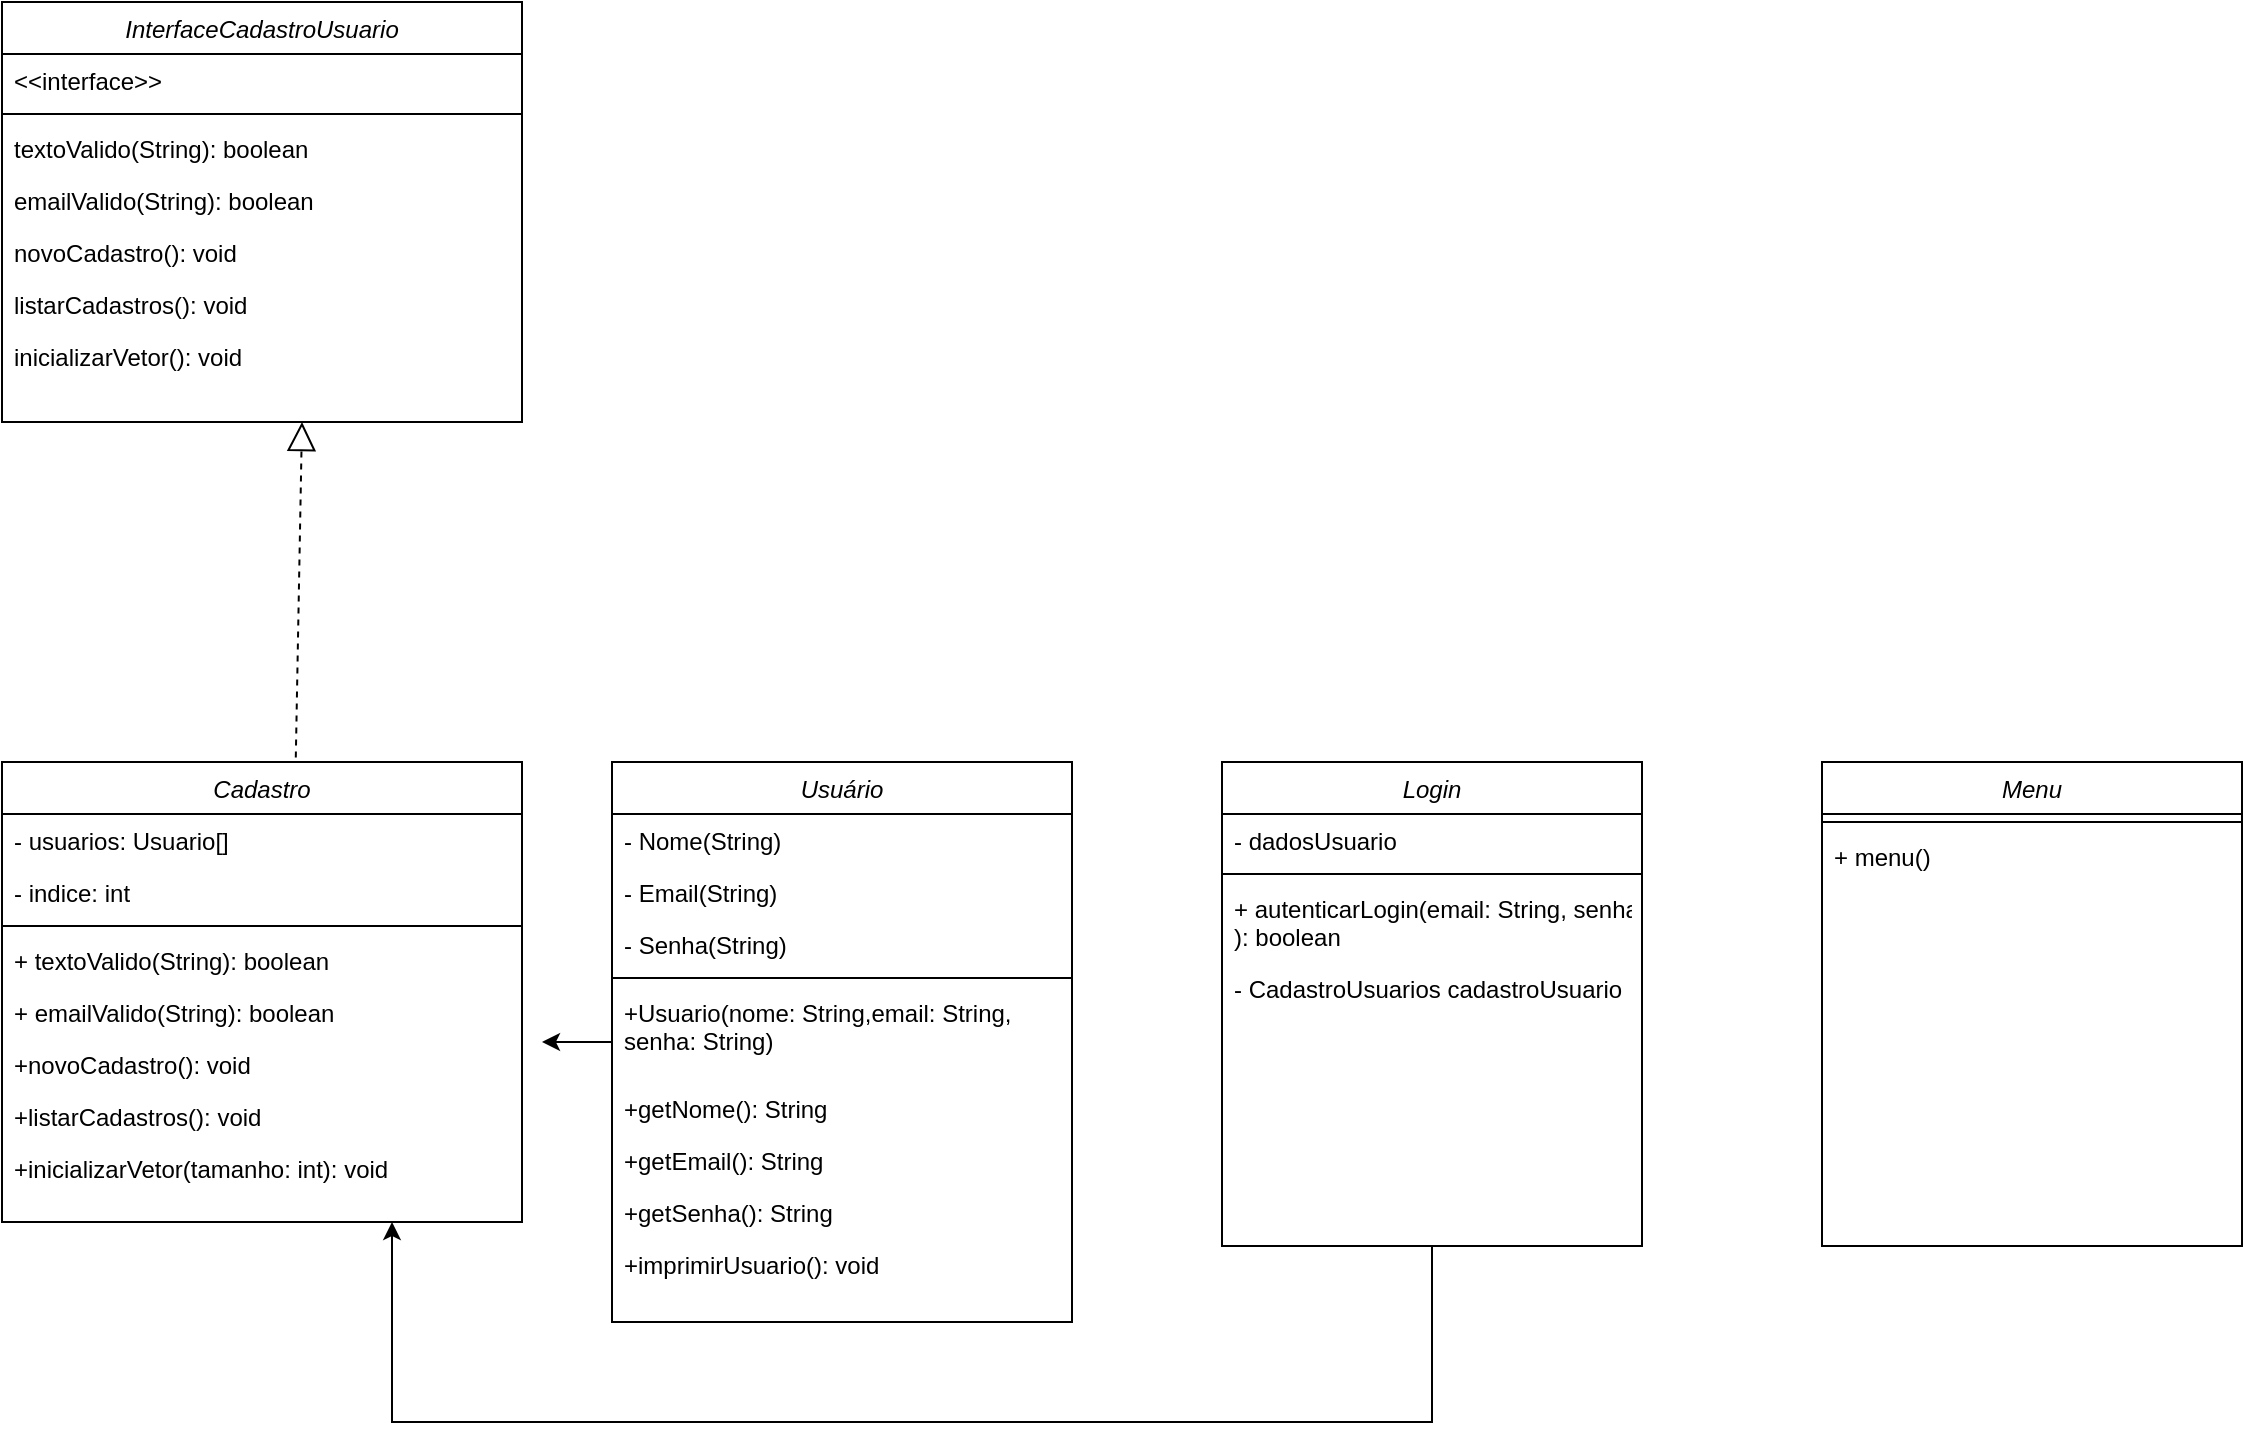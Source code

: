 <mxfile version="22.1.2" type="device">
  <diagram id="C5RBs43oDa-KdzZeNtuy" name="Page-1">
    <mxGraphModel dx="2518" dy="1685" grid="1" gridSize="10" guides="1" tooltips="1" connect="1" arrows="1" fold="1" page="1" pageScale="1" pageWidth="827" pageHeight="1169" math="0" shadow="0">
      <root>
        <mxCell id="WIyWlLk6GJQsqaUBKTNV-0" />
        <mxCell id="WIyWlLk6GJQsqaUBKTNV-1" parent="WIyWlLk6GJQsqaUBKTNV-0" />
        <mxCell id="zkfFHV4jXpPFQw0GAbJ--0" value="Cadastro" style="swimlane;fontStyle=2;align=center;verticalAlign=top;childLayout=stackLayout;horizontal=1;startSize=26;horizontalStack=0;resizeParent=1;resizeLast=0;collapsible=1;marginBottom=0;rounded=0;shadow=0;strokeWidth=1;" parent="WIyWlLk6GJQsqaUBKTNV-1" vertex="1">
          <mxGeometry x="-1200" y="-260" width="260" height="230" as="geometry">
            <mxRectangle x="220" y="120" width="160" height="26" as="alternateBounds" />
          </mxGeometry>
        </mxCell>
        <mxCell id="XUiiGIxk28SAluFO00oO-0" value="- usuarios: Usuario[]" style="text;align=left;verticalAlign=top;spacingLeft=4;spacingRight=4;overflow=hidden;rotatable=0;points=[[0,0.5],[1,0.5]];portConstraint=eastwest;" parent="zkfFHV4jXpPFQw0GAbJ--0" vertex="1">
          <mxGeometry y="26" width="260" height="26" as="geometry" />
        </mxCell>
        <mxCell id="USSRfCAmJgA2klpZg1Yb-32" value="- indice: int" style="text;align=left;verticalAlign=top;spacingLeft=4;spacingRight=4;overflow=hidden;rotatable=0;points=[[0,0.5],[1,0.5]];portConstraint=eastwest;" parent="zkfFHV4jXpPFQw0GAbJ--0" vertex="1">
          <mxGeometry y="52" width="260" height="26" as="geometry" />
        </mxCell>
        <mxCell id="zkfFHV4jXpPFQw0GAbJ--4" value="" style="line;html=1;strokeWidth=1;align=left;verticalAlign=middle;spacingTop=-1;spacingLeft=3;spacingRight=3;rotatable=0;labelPosition=right;points=[];portConstraint=eastwest;" parent="zkfFHV4jXpPFQw0GAbJ--0" vertex="1">
          <mxGeometry y="78" width="260" height="8" as="geometry" />
        </mxCell>
        <mxCell id="GG3q1oZYYO-eyoU6t2AH-8" value="+ textoValido(String): boolean" style="text;align=left;verticalAlign=top;spacingLeft=4;spacingRight=4;overflow=hidden;rotatable=0;points=[[0,0.5],[1,0.5]];portConstraint=eastwest;" parent="zkfFHV4jXpPFQw0GAbJ--0" vertex="1">
          <mxGeometry y="86" width="260" height="26" as="geometry" />
        </mxCell>
        <mxCell id="GG3q1oZYYO-eyoU6t2AH-9" value="+ emailValido(String): boolean" style="text;align=left;verticalAlign=top;spacingLeft=4;spacingRight=4;overflow=hidden;rotatable=0;points=[[0,0.5],[1,0.5]];portConstraint=eastwest;" parent="zkfFHV4jXpPFQw0GAbJ--0" vertex="1">
          <mxGeometry y="112" width="260" height="26" as="geometry" />
        </mxCell>
        <mxCell id="GG3q1oZYYO-eyoU6t2AH-0" value="+novoCadastro(): void" style="text;align=left;verticalAlign=top;spacingLeft=4;spacingRight=4;overflow=hidden;rotatable=0;points=[[0,0.5],[1,0.5]];portConstraint=eastwest;" parent="zkfFHV4jXpPFQw0GAbJ--0" vertex="1">
          <mxGeometry y="138" width="260" height="26" as="geometry" />
        </mxCell>
        <mxCell id="GG3q1oZYYO-eyoU6t2AH-6" value="+listarCadastros(): void" style="text;align=left;verticalAlign=top;spacingLeft=4;spacingRight=4;overflow=hidden;rotatable=0;points=[[0,0.5],[1,0.5]];portConstraint=eastwest;" parent="zkfFHV4jXpPFQw0GAbJ--0" vertex="1">
          <mxGeometry y="164" width="260" height="26" as="geometry" />
        </mxCell>
        <mxCell id="GG3q1oZYYO-eyoU6t2AH-7" value="+inicializarVetor(tamanho: int): void" style="text;align=left;verticalAlign=top;spacingLeft=4;spacingRight=4;overflow=hidden;rotatable=0;points=[[0,0.5],[1,0.5]];portConstraint=eastwest;" parent="zkfFHV4jXpPFQw0GAbJ--0" vertex="1">
          <mxGeometry y="190" width="260" height="26" as="geometry" />
        </mxCell>
        <mxCell id="USSRfCAmJgA2klpZg1Yb-30" style="edgeStyle=orthogonalEdgeStyle;rounded=0;orthogonalLoop=1;jettySize=auto;html=1;entryX=0.75;entryY=1;entryDx=0;entryDy=0;exitX=0.5;exitY=1;exitDx=0;exitDy=0;" parent="WIyWlLk6GJQsqaUBKTNV-1" source="vO6bte5P6fVaf8OraEw8-62" target="zkfFHV4jXpPFQw0GAbJ--0" edge="1">
          <mxGeometry relative="1" as="geometry">
            <Array as="points">
              <mxPoint x="-485" y="70" />
              <mxPoint x="-1005" y="70" />
            </Array>
          </mxGeometry>
        </mxCell>
        <mxCell id="vO6bte5P6fVaf8OraEw8-62" value="Login" style="swimlane;fontStyle=2;align=center;verticalAlign=top;childLayout=stackLayout;horizontal=1;startSize=26;horizontalStack=0;resizeParent=1;resizeLast=0;collapsible=1;marginBottom=0;rounded=0;shadow=0;strokeWidth=1;" parent="WIyWlLk6GJQsqaUBKTNV-1" vertex="1">
          <mxGeometry x="-590" y="-260" width="210" height="242" as="geometry">
            <mxRectangle x="220" y="120" width="160" height="26" as="alternateBounds" />
          </mxGeometry>
        </mxCell>
        <mxCell id="vO6bte5P6fVaf8OraEw8-65" value="- dadosUsuario" style="text;align=left;verticalAlign=top;spacingLeft=4;spacingRight=4;overflow=hidden;rotatable=0;points=[[0,0.5],[1,0.5]];portConstraint=eastwest;rounded=0;shadow=0;html=0;" parent="vO6bte5P6fVaf8OraEw8-62" vertex="1">
          <mxGeometry y="26" width="210" height="26" as="geometry" />
        </mxCell>
        <mxCell id="vO6bte5P6fVaf8OraEw8-68" value="" style="line;html=1;strokeWidth=1;align=left;verticalAlign=middle;spacingTop=-1;spacingLeft=3;spacingRight=3;rotatable=0;labelPosition=right;points=[];portConstraint=eastwest;" parent="vO6bte5P6fVaf8OraEw8-62" vertex="1">
          <mxGeometry y="52" width="210" height="8" as="geometry" />
        </mxCell>
        <mxCell id="USSRfCAmJgA2klpZg1Yb-27" value="+ autenticarLogin(email: String, senha: String&#xa;): boolean" style="text;align=left;verticalAlign=top;spacingLeft=4;spacingRight=4;overflow=hidden;rotatable=0;points=[[0,0.5],[1,0.5]];portConstraint=eastwest;" parent="vO6bte5P6fVaf8OraEw8-62" vertex="1">
          <mxGeometry y="60" width="210" height="40" as="geometry" />
        </mxCell>
        <mxCell id="USSRfCAmJgA2klpZg1Yb-31" value="- CadastroUsuarios cadastroUsuario" style="text;align=left;verticalAlign=top;spacingLeft=4;spacingRight=4;overflow=hidden;rotatable=0;points=[[0,0.5],[1,0.5]];portConstraint=eastwest;rounded=0;shadow=0;html=0;" parent="vO6bte5P6fVaf8OraEw8-62" vertex="1">
          <mxGeometry y="100" width="210" height="26" as="geometry" />
        </mxCell>
        <mxCell id="USSRfCAmJgA2klpZg1Yb-34" style="edgeStyle=orthogonalEdgeStyle;rounded=0;orthogonalLoop=1;jettySize=auto;html=1;" parent="WIyWlLk6GJQsqaUBKTNV-1" source="RRiCUq7LswIq6vOD2NSr-2" edge="1">
          <mxGeometry relative="1" as="geometry">
            <mxPoint x="-930" y="-120" as="targetPoint" />
          </mxGeometry>
        </mxCell>
        <mxCell id="RRiCUq7LswIq6vOD2NSr-2" value="Usuário" style="swimlane;fontStyle=2;align=center;verticalAlign=top;childLayout=stackLayout;horizontal=1;startSize=26;horizontalStack=0;resizeParent=1;resizeLast=0;collapsible=1;marginBottom=0;rounded=0;shadow=0;strokeWidth=1;" parent="WIyWlLk6GJQsqaUBKTNV-1" vertex="1">
          <mxGeometry x="-895" y="-260" width="230" height="280" as="geometry">
            <mxRectangle x="220" y="120" width="160" height="26" as="alternateBounds" />
          </mxGeometry>
        </mxCell>
        <mxCell id="zkfFHV4jXpPFQw0GAbJ--2" value="- Nome(String)" style="text;align=left;verticalAlign=top;spacingLeft=4;spacingRight=4;overflow=hidden;rotatable=0;points=[[0,0.5],[1,0.5]];portConstraint=eastwest;rounded=0;shadow=0;html=0;" parent="RRiCUq7LswIq6vOD2NSr-2" vertex="1">
          <mxGeometry y="26" width="230" height="26" as="geometry" />
        </mxCell>
        <mxCell id="zkfFHV4jXpPFQw0GAbJ--3" value="- Email(String)" style="text;align=left;verticalAlign=top;spacingLeft=4;spacingRight=4;overflow=hidden;rotatable=0;points=[[0,0.5],[1,0.5]];portConstraint=eastwest;rounded=0;shadow=0;html=0;" parent="RRiCUq7LswIq6vOD2NSr-2" vertex="1">
          <mxGeometry y="52" width="230" height="26" as="geometry" />
        </mxCell>
        <mxCell id="zkfFHV4jXpPFQw0GAbJ--5" value="- Senha(String)" style="text;align=left;verticalAlign=top;spacingLeft=4;spacingRight=4;overflow=hidden;rotatable=0;points=[[0,0.5],[1,0.5]];portConstraint=eastwest;" parent="RRiCUq7LswIq6vOD2NSr-2" vertex="1">
          <mxGeometry y="78" width="230" height="26" as="geometry" />
        </mxCell>
        <mxCell id="RRiCUq7LswIq6vOD2NSr-8" value="" style="line;html=1;strokeWidth=1;align=left;verticalAlign=middle;spacingTop=-1;spacingLeft=3;spacingRight=3;rotatable=0;labelPosition=right;points=[];portConstraint=eastwest;" parent="RRiCUq7LswIq6vOD2NSr-2" vertex="1">
          <mxGeometry y="104" width="230" height="8" as="geometry" />
        </mxCell>
        <mxCell id="RRiCUq7LswIq6vOD2NSr-13" value="+Usuario(nome: String,email: String, &#xa;senha: String)" style="text;align=left;verticalAlign=top;spacingLeft=4;spacingRight=4;overflow=hidden;rotatable=0;points=[[0,0.5],[1,0.5]];portConstraint=eastwest;" parent="RRiCUq7LswIq6vOD2NSr-2" vertex="1">
          <mxGeometry y="112" width="230" height="48" as="geometry" />
        </mxCell>
        <mxCell id="LeGBavSCycd82oRkODIM-1" value="+getNome(): String" style="text;align=left;verticalAlign=top;spacingLeft=4;spacingRight=4;overflow=hidden;rotatable=0;points=[[0,0.5],[1,0.5]];portConstraint=eastwest;" parent="RRiCUq7LswIq6vOD2NSr-2" vertex="1">
          <mxGeometry y="160" width="230" height="26" as="geometry" />
        </mxCell>
        <mxCell id="LeGBavSCycd82oRkODIM-0" value="+getEmail(): String" style="text;align=left;verticalAlign=top;spacingLeft=4;spacingRight=4;overflow=hidden;rotatable=0;points=[[0,0.5],[1,0.5]];portConstraint=eastwest;" parent="RRiCUq7LswIq6vOD2NSr-2" vertex="1">
          <mxGeometry y="186" width="230" height="26" as="geometry" />
        </mxCell>
        <mxCell id="LeGBavSCycd82oRkODIM-2" value="+getSenha(): String" style="text;align=left;verticalAlign=top;spacingLeft=4;spacingRight=4;overflow=hidden;rotatable=0;points=[[0,0.5],[1,0.5]];portConstraint=eastwest;" parent="RRiCUq7LswIq6vOD2NSr-2" vertex="1">
          <mxGeometry y="212" width="230" height="26" as="geometry" />
        </mxCell>
        <mxCell id="GG3q1oZYYO-eyoU6t2AH-11" value="+imprimirUsuario(): void" style="text;align=left;verticalAlign=top;spacingLeft=4;spacingRight=4;overflow=hidden;rotatable=0;points=[[0,0.5],[1,0.5]];portConstraint=eastwest;" parent="RRiCUq7LswIq6vOD2NSr-2" vertex="1">
          <mxGeometry y="238" width="230" height="26" as="geometry" />
        </mxCell>
        <mxCell id="sShgJDq4AGpxZ46ICo3--0" value="InterfaceCadastroUsuario&#xa;" style="swimlane;fontStyle=2;align=center;verticalAlign=top;childLayout=stackLayout;horizontal=1;startSize=26;horizontalStack=0;resizeParent=1;resizeLast=0;collapsible=1;marginBottom=0;rounded=0;shadow=0;strokeWidth=1;" parent="WIyWlLk6GJQsqaUBKTNV-1" vertex="1">
          <mxGeometry x="-1200" y="-640" width="260" height="210" as="geometry">
            <mxRectangle x="220" y="120" width="160" height="26" as="alternateBounds" />
          </mxGeometry>
        </mxCell>
        <mxCell id="sShgJDq4AGpxZ46ICo3--1" value="&lt;&lt;interface&gt;&gt; " style="text;align=left;verticalAlign=top;spacingLeft=4;spacingRight=4;overflow=hidden;rotatable=0;points=[[0,0.5],[1,0.5]];portConstraint=eastwest;rounded=0;shadow=0;html=0;" parent="sShgJDq4AGpxZ46ICo3--0" vertex="1">
          <mxGeometry y="26" width="260" height="26" as="geometry" />
        </mxCell>
        <mxCell id="sShgJDq4AGpxZ46ICo3--4" value="" style="line;html=1;strokeWidth=1;align=left;verticalAlign=middle;spacingTop=-1;spacingLeft=3;spacingRight=3;rotatable=0;labelPosition=right;points=[];portConstraint=eastwest;" parent="sShgJDq4AGpxZ46ICo3--0" vertex="1">
          <mxGeometry y="52" width="260" height="8" as="geometry" />
        </mxCell>
        <mxCell id="sShgJDq4AGpxZ46ICo3--6" value="textoValido(String): boolean" style="text;align=left;verticalAlign=top;spacingLeft=4;spacingRight=4;overflow=hidden;rotatable=0;points=[[0,0.5],[1,0.5]];portConstraint=eastwest;" parent="sShgJDq4AGpxZ46ICo3--0" vertex="1">
          <mxGeometry y="60" width="260" height="26" as="geometry" />
        </mxCell>
        <mxCell id="sShgJDq4AGpxZ46ICo3--7" value="emailValido(String): boolean" style="text;align=left;verticalAlign=top;spacingLeft=4;spacingRight=4;overflow=hidden;rotatable=0;points=[[0,0.5],[1,0.5]];portConstraint=eastwest;" parent="sShgJDq4AGpxZ46ICo3--0" vertex="1">
          <mxGeometry y="86" width="260" height="26" as="geometry" />
        </mxCell>
        <mxCell id="sShgJDq4AGpxZ46ICo3--9" value="novoCadastro(): void" style="text;align=left;verticalAlign=top;spacingLeft=4;spacingRight=4;overflow=hidden;rotatable=0;points=[[0,0.5],[1,0.5]];portConstraint=eastwest;" parent="sShgJDq4AGpxZ46ICo3--0" vertex="1">
          <mxGeometry y="112" width="260" height="26" as="geometry" />
        </mxCell>
        <mxCell id="sShgJDq4AGpxZ46ICo3--11" value="listarCadastros(): void" style="text;align=left;verticalAlign=top;spacingLeft=4;spacingRight=4;overflow=hidden;rotatable=0;points=[[0,0.5],[1,0.5]];portConstraint=eastwest;" parent="sShgJDq4AGpxZ46ICo3--0" vertex="1">
          <mxGeometry y="138" width="260" height="26" as="geometry" />
        </mxCell>
        <mxCell id="USSRfCAmJgA2klpZg1Yb-12" value="inicializarVetor(): void" style="text;align=left;verticalAlign=top;spacingLeft=4;spacingRight=4;overflow=hidden;rotatable=0;points=[[0,0.5],[1,0.5]];portConstraint=eastwest;" parent="sShgJDq4AGpxZ46ICo3--0" vertex="1">
          <mxGeometry y="164" width="260" height="26" as="geometry" />
        </mxCell>
        <mxCell id="USSRfCAmJgA2klpZg1Yb-13" value="" style="endArrow=block;dashed=1;endFill=0;endSize=12;html=1;rounded=0;exitX=0.565;exitY=-0.01;exitDx=0;exitDy=0;exitPerimeter=0;" parent="WIyWlLk6GJQsqaUBKTNV-1" source="zkfFHV4jXpPFQw0GAbJ--0" edge="1">
          <mxGeometry width="160" relative="1" as="geometry">
            <mxPoint x="-960" y="-330" as="sourcePoint" />
            <mxPoint x="-1050" y="-430" as="targetPoint" />
          </mxGeometry>
        </mxCell>
        <mxCell id="USSRfCAmJgA2klpZg1Yb-24" value="Menu" style="swimlane;fontStyle=2;align=center;verticalAlign=top;childLayout=stackLayout;horizontal=1;startSize=26;horizontalStack=0;resizeParent=1;resizeLast=0;collapsible=1;marginBottom=0;rounded=0;shadow=0;strokeWidth=1;" parent="WIyWlLk6GJQsqaUBKTNV-1" vertex="1">
          <mxGeometry x="-290" y="-260" width="210" height="242" as="geometry">
            <mxRectangle x="220" y="120" width="160" height="26" as="alternateBounds" />
          </mxGeometry>
        </mxCell>
        <mxCell id="USSRfCAmJgA2klpZg1Yb-26" value="" style="line;html=1;strokeWidth=1;align=left;verticalAlign=middle;spacingTop=-1;spacingLeft=3;spacingRight=3;rotatable=0;labelPosition=right;points=[];portConstraint=eastwest;" parent="USSRfCAmJgA2klpZg1Yb-24" vertex="1">
          <mxGeometry y="26" width="210" height="8" as="geometry" />
        </mxCell>
        <mxCell id="vO6bte5P6fVaf8OraEw8-69" value="+ menu()" style="text;align=left;verticalAlign=top;spacingLeft=4;spacingRight=4;overflow=hidden;rotatable=0;points=[[0,0.5],[1,0.5]];portConstraint=eastwest;" parent="USSRfCAmJgA2klpZg1Yb-24" vertex="1">
          <mxGeometry y="34" width="210" height="26" as="geometry" />
        </mxCell>
      </root>
    </mxGraphModel>
  </diagram>
</mxfile>
